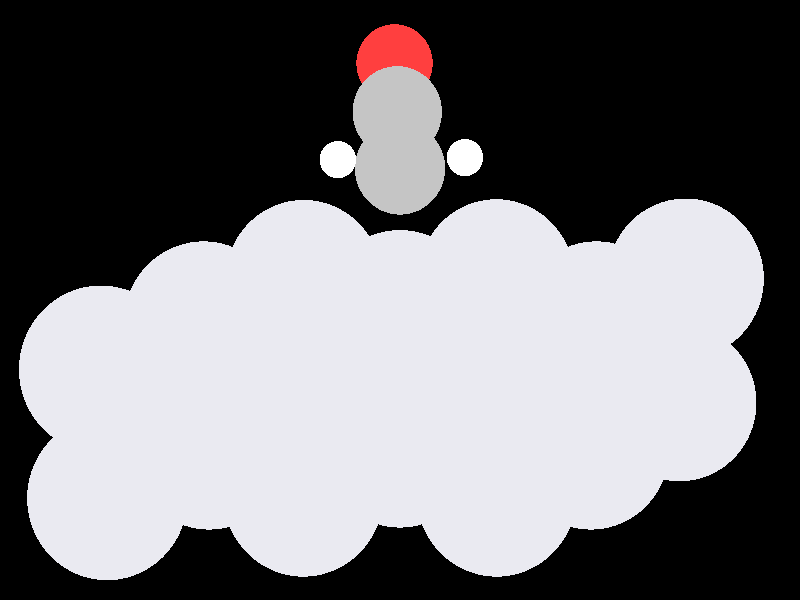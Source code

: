 #include "colors.inc"
#include "finish.inc"

global_settings {assumed_gamma 1 max_trace_level 6}
background {color White transmit 1.0}
camera {perspective
  right -11.34*x up 8.30*y
  direction 100.00*z
  location <0,0,100.00> look_at <0,0,0>}


light_source {<  2.00,   3.00,  40.00> color White
  area_light <0.70, 0, 0>, <0, 0.70, 0>, 3, 3
  adaptive 1 jitter}
// no fog
#declare simple = finish {phong 0.7}
#declare pale = finish {ambient 0.5 diffuse 0.85 roughness 0.001 specular 0.200 }
#declare intermediate = finish {ambient 0.3 diffuse 0.6 specular 0.1 roughness 0.04}
#declare vmd = finish {ambient 0.0 diffuse 0.65 phong 0.1 phong_size 40.0 specular 0.5 }
#declare jmol = finish {ambient 0.2 diffuse 0.6 specular 1 roughness 0.001 metallic}
#declare ase2 = finish {ambient 0.05 brilliance 3 diffuse 0.6 metallic specular 0.7 roughness 0.04 reflection 0.15}
#declare ase3 = finish {ambient 0.15 brilliance 2 diffuse 0.6 metallic specular 1.0 roughness 0.001 reflection 0.0}
#declare glass = finish {ambient 0.05 diffuse 0.3 specular 1.0 roughness 0.001}
#declare glass2 = finish {ambient 0.01 diffuse 0.3 specular 1.0 reflection 0.25 roughness 0.001}
#declare Rcell = 0.050;
#declare Rbond = 0.100;

#macro atom(LOC, R, COL, TRANS, FIN)
  sphere{LOC, R texture{pigment{color COL transmit TRANS} finish{FIN}}}
#end
#macro constrain(LOC, R, COL, TRANS FIN)
union{torus{R, Rcell rotate 45*z texture{pigment{color COL transmit TRANS} finish{FIN}}}
     torus{R, Rcell rotate -45*z texture{pigment{color COL transmit TRANS} finish{FIN}}}
     translate LOC}
#end

// no cell vertices
atom(< -4.24,  -2.80,  -2.19>, 1.16, rgb <0.82, 0.82, 0.88>, 0.0, ase3) // #0
atom(< -1.40,  -2.75,  -2.19>, 1.16, rgb <0.82, 0.82, 0.88>, 0.0, ase3) // #1
atom(<  1.40,  -2.75,  -2.19>, 1.16, rgb <0.82, 0.82, 0.88>, 0.0, ase3) // #2
atom(< -2.83,  -2.16,  -4.56>, 1.16, rgb <0.82, 0.82, 0.88>, 0.0, ase3) // #3
atom(<  0.00,  -2.13,  -4.53>, 1.16, rgb <0.82, 0.82, 0.88>, 0.0, ase3) // #4
atom(<  2.83,  -2.16,  -4.56>, 1.16, rgb <0.82, 0.82, 0.88>, 0.0, ase3) // #5
atom(< -1.41,  -1.53,  -6.93>, 1.16, rgb <0.82, 0.82, 0.88>, 0.0, ase3) // #6
atom(<  1.41,  -1.53,  -6.93>, 1.16, rgb <0.82, 0.82, 0.88>, 0.0, ase3) // #7
atom(<  4.24,  -1.52,  -6.92>, 1.16, rgb <0.82, 0.82, 0.88>, 0.0, ase3) // #8
atom(< -4.24,  -0.96,  -0.01>, 1.16, rgb <0.82, 0.82, 0.88>, 0.0, ase3) // #9
atom(< -1.43,  -0.98,   0.00>, 1.16, rgb <0.82, 0.82, 0.88>, 0.0, ase3) // #10
atom(<  1.43,  -0.98,  -0.00>, 1.16, rgb <0.82, 0.82, 0.88>, 0.0, ase3) // #11
atom(< -2.85,  -0.33,  -2.38>, 1.16, rgb <0.82, 0.82, 0.88>, 0.0, ase3) // #12
atom(< -0.00,  -0.17,  -2.34>, 1.16, rgb <0.82, 0.82, 0.88>, 0.0, ase3) // #13
atom(<  2.85,  -0.33,  -2.38>, 1.16, rgb <0.82, 0.82, 0.88>, 0.0, ase3) // #14
atom(< -1.43,   0.29,  -4.77>, 1.16, rgb <0.82, 0.82, 0.88>, 0.0, ase3) // #15
atom(<  1.43,   0.30,  -4.76>, 1.16, rgb <0.82, 0.82, 0.88>, 0.0, ase3) // #16
atom(<  4.24,   0.31,  -4.74>, 1.16, rgb <0.82, 0.82, 0.88>, 0.0, ase3) // #17
atom(<  0.00,   1.85,  -1.55>, 0.65, rgb <0.56, 0.56, 0.56>, 0.0, ase3) // #18
atom(< -0.04,   2.67,  -2.65>, 0.65, rgb <0.56, 0.56, 0.56>, 0.0, ase3) // #19
atom(< -0.08,   3.39,  -3.55>, 0.56, rgb <1.00, 0.05, 0.05>, 0.0, ase3) // #20
atom(< -0.89,   1.96,  -0.93>, 0.26, rgb <1.00, 1.00, 1.00>, 0.0, ase3) // #21
atom(<  0.93,   1.99,  -0.99>, 0.26, rgb <1.00, 1.00, 1.00>, 0.0, ase3) // #22

// no constraints
